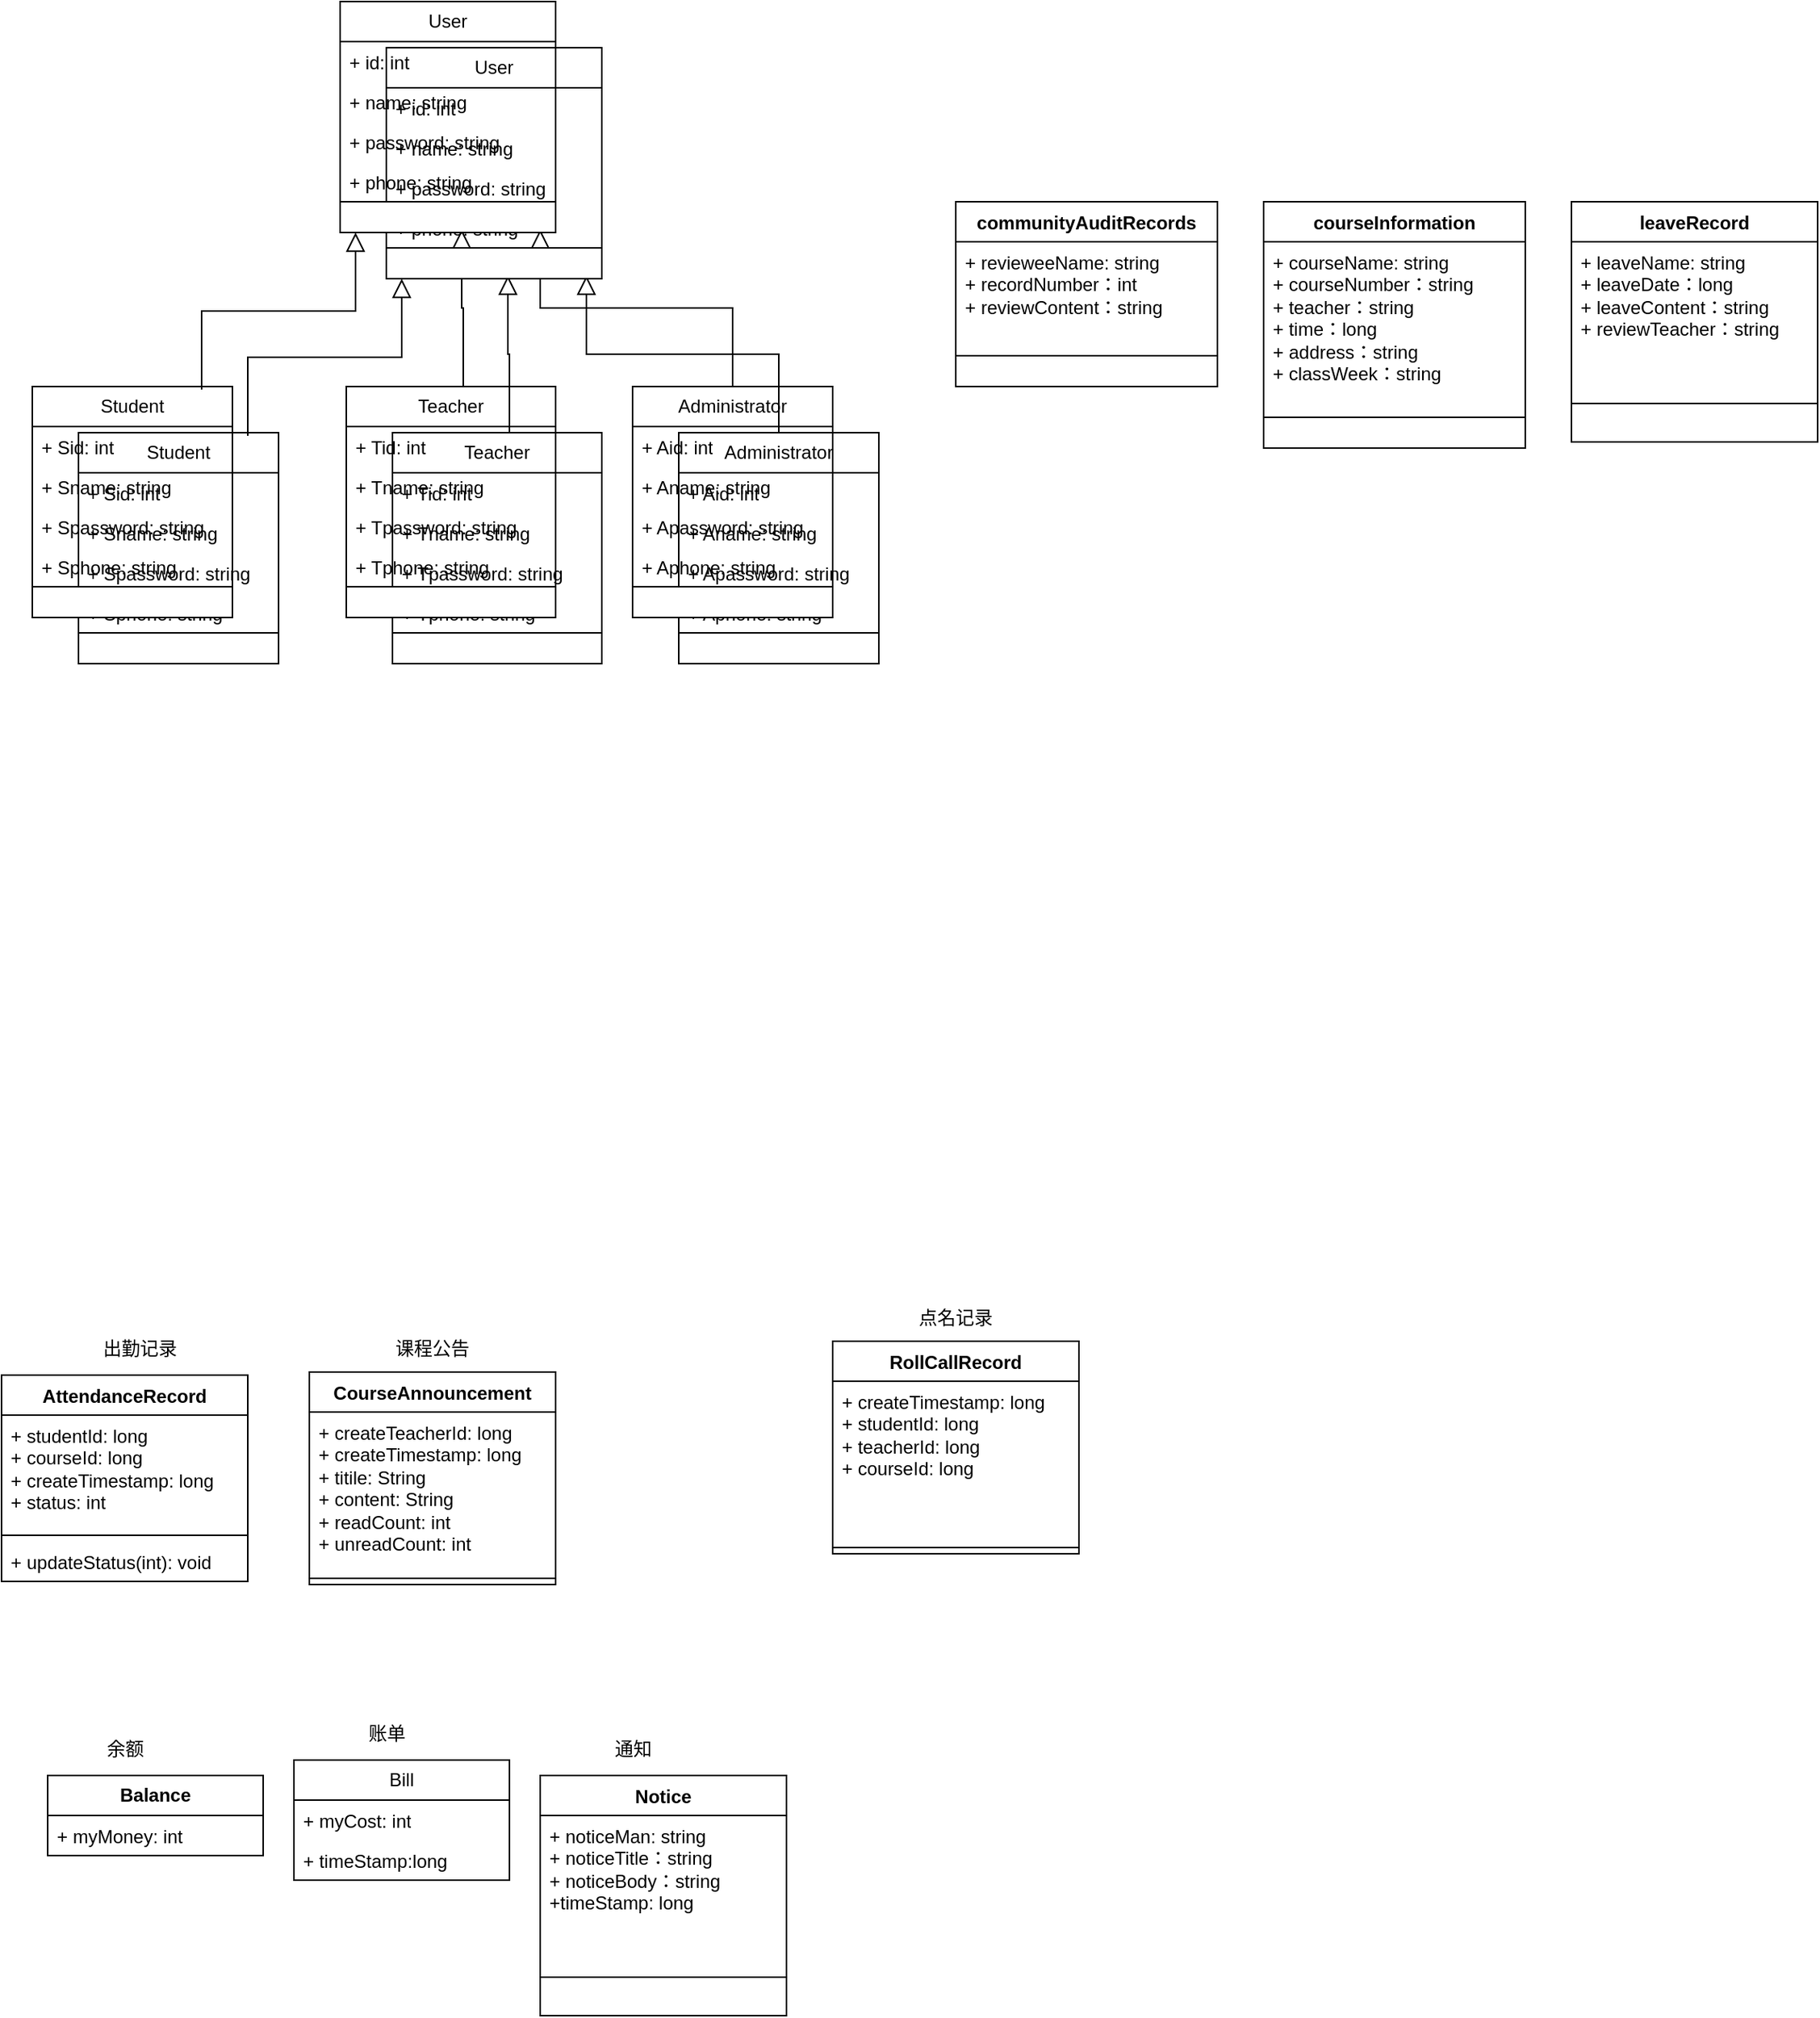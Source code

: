 <mxfile version="22.0.8" type="github">
  <diagram name="第 1 页" id="zIe4UrTv8okEE7L5FqvO">
    <mxGraphModel dx="1955" dy="1287" grid="1" gridSize="10" guides="1" tooltips="1" connect="1" arrows="1" fold="1" page="1" pageScale="1" pageWidth="160000" pageHeight="160000" math="0" shadow="0">
      <root>
        <mxCell id="0" />
        <mxCell id="1" parent="0" />
        <mxCell id="KUMDIYQyfbs7Eg68jW0B-5" value="communityAuditRecords" style="swimlane;fontStyle=1;align=center;verticalAlign=top;childLayout=stackLayout;horizontal=1;startSize=26;horizontalStack=0;resizeParent=1;resizeParentMax=0;resizeLast=0;collapsible=1;marginBottom=0;whiteSpace=wrap;html=1;" parent="1" vertex="1">
          <mxGeometry x="670" y="240" width="170" height="120" as="geometry" />
        </mxCell>
        <mxCell id="KUMDIYQyfbs7Eg68jW0B-6" value="+ revieweeName: string&lt;br&gt;+ recordNumber：int&lt;br&gt;+ reviewContent：string" style="text;strokeColor=none;fillColor=none;align=left;verticalAlign=top;spacingLeft=4;spacingRight=4;overflow=hidden;rotatable=0;points=[[0,0.5],[1,0.5]];portConstraint=eastwest;whiteSpace=wrap;html=1;" parent="KUMDIYQyfbs7Eg68jW0B-5" vertex="1">
          <mxGeometry y="26" width="170" height="54" as="geometry" />
        </mxCell>
        <mxCell id="KUMDIYQyfbs7Eg68jW0B-7" value="" style="line;strokeWidth=1;fillColor=none;align=left;verticalAlign=middle;spacingTop=-1;spacingLeft=3;spacingRight=3;rotatable=0;labelPosition=right;points=[];portConstraint=eastwest;strokeColor=inherit;" parent="KUMDIYQyfbs7Eg68jW0B-5" vertex="1">
          <mxGeometry y="80" width="170" height="40" as="geometry" />
        </mxCell>
        <mxCell id="aYIBOgwcTS0JizsvdwNX-2" value="AttendanceRecord" style="swimlane;fontStyle=1;align=center;verticalAlign=top;childLayout=stackLayout;horizontal=1;startSize=26;horizontalStack=0;resizeParent=1;resizeParentMax=0;resizeLast=0;collapsible=1;marginBottom=0;whiteSpace=wrap;html=1;" vertex="1" parent="1">
          <mxGeometry x="50" y="1002" width="160" height="134" as="geometry">
            <mxRectangle x="380" y="400" width="150" height="30" as="alternateBounds" />
          </mxGeometry>
        </mxCell>
        <mxCell id="aYIBOgwcTS0JizsvdwNX-3" value="&lt;div&gt;+ studentId: long&lt;/div&gt;&lt;div&gt;+ courseId: long&lt;/div&gt;&lt;div&gt;+ createTimestamp: long&lt;br&gt;&lt;/div&gt;&lt;div&gt;+ status: int&lt;br&gt;&lt;/div&gt;" style="text;strokeColor=none;fillColor=none;align=left;verticalAlign=top;spacingLeft=4;spacingRight=4;overflow=hidden;rotatable=0;points=[[0,0.5],[1,0.5]];portConstraint=eastwest;whiteSpace=wrap;html=1;" vertex="1" parent="aYIBOgwcTS0JizsvdwNX-2">
          <mxGeometry y="26" width="160" height="74" as="geometry" />
        </mxCell>
        <mxCell id="aYIBOgwcTS0JizsvdwNX-4" value="" style="line;strokeWidth=1;fillColor=none;align=left;verticalAlign=middle;spacingTop=-1;spacingLeft=3;spacingRight=3;rotatable=0;labelPosition=right;points=[];portConstraint=eastwest;strokeColor=inherit;" vertex="1" parent="aYIBOgwcTS0JizsvdwNX-2">
          <mxGeometry y="100" width="160" height="8" as="geometry" />
        </mxCell>
        <mxCell id="aYIBOgwcTS0JizsvdwNX-5" value="+ updateStatus(int): void" style="text;strokeColor=none;fillColor=none;align=left;verticalAlign=top;spacingLeft=4;spacingRight=4;overflow=hidden;rotatable=0;points=[[0,0.5],[1,0.5]];portConstraint=eastwest;whiteSpace=wrap;html=1;" vertex="1" parent="aYIBOgwcTS0JizsvdwNX-2">
          <mxGeometry y="108" width="160" height="26" as="geometry" />
        </mxCell>
        <mxCell id="KUMDIYQyfbs7Eg68jW0B-9" value="courseInformation" style="swimlane;fontStyle=1;align=center;verticalAlign=top;childLayout=stackLayout;horizontal=1;startSize=26;horizontalStack=0;resizeParent=1;resizeParentMax=0;resizeLast=0;collapsible=1;marginBottom=0;whiteSpace=wrap;html=1;" parent="1" vertex="1">
          <mxGeometry x="870" y="240" width="170" height="160" as="geometry" />
        </mxCell>
        <mxCell id="KUMDIYQyfbs7Eg68jW0B-10" value="+ courseName: string&lt;br&gt;+ courseNumber：string&lt;br&gt;+ teacher：string&lt;br&gt;+ time：long&lt;br&gt;+ address：string&lt;br&gt;+ classWeek：string" style="text;strokeColor=none;fillColor=none;align=left;verticalAlign=top;spacingLeft=4;spacingRight=4;overflow=hidden;rotatable=0;points=[[0,0.5],[1,0.5]];portConstraint=eastwest;whiteSpace=wrap;html=1;" parent="KUMDIYQyfbs7Eg68jW0B-9" vertex="1">
          <mxGeometry y="26" width="170" height="94" as="geometry" />
        </mxCell>
        <mxCell id="KUMDIYQyfbs7Eg68jW0B-11" value="" style="line;strokeWidth=1;fillColor=none;align=left;verticalAlign=middle;spacingTop=-1;spacingLeft=3;spacingRight=3;rotatable=0;labelPosition=right;points=[];portConstraint=eastwest;strokeColor=inherit;" parent="KUMDIYQyfbs7Eg68jW0B-9" vertex="1">
          <mxGeometry y="120" width="170" height="40" as="geometry" />
        </mxCell>
        <mxCell id="aYIBOgwcTS0JizsvdwNX-6" value="CourseAnnouncement" style="swimlane;fontStyle=1;align=center;verticalAlign=top;childLayout=stackLayout;horizontal=1;startSize=26;horizontalStack=0;resizeParent=1;resizeParentMax=0;resizeLast=0;collapsible=1;marginBottom=0;whiteSpace=wrap;html=1;" vertex="1" parent="1">
          <mxGeometry x="250" y="1000" width="160" height="138" as="geometry" />
        </mxCell>
        <mxCell id="aYIBOgwcTS0JizsvdwNX-7" value="&lt;div&gt;+ createTeacherId: long&lt;/div&gt;&lt;div&gt;+ createTimestamp: long&lt;br&gt;&lt;/div&gt;&lt;div&gt;+ titile: String&lt;/div&gt;&lt;div&gt;+ content: String&lt;/div&gt;&lt;div&gt;+ readCount: int&lt;/div&gt;&lt;div&gt;+ unreadCount: int&lt;br&gt;&lt;/div&gt;" style="text;strokeColor=none;fillColor=none;align=left;verticalAlign=top;spacingLeft=4;spacingRight=4;overflow=hidden;rotatable=0;points=[[0,0.5],[1,0.5]];portConstraint=eastwest;whiteSpace=wrap;html=1;" vertex="1" parent="aYIBOgwcTS0JizsvdwNX-6">
          <mxGeometry y="26" width="160" height="104" as="geometry" />
        </mxCell>
        <mxCell id="aYIBOgwcTS0JizsvdwNX-8" value="" style="line;strokeWidth=1;fillColor=none;align=left;verticalAlign=middle;spacingTop=-1;spacingLeft=3;spacingRight=3;rotatable=0;labelPosition=right;points=[];portConstraint=eastwest;strokeColor=inherit;" vertex="1" parent="aYIBOgwcTS0JizsvdwNX-6">
          <mxGeometry y="130" width="160" height="8" as="geometry" />
        </mxCell>
        <mxCell id="KUMDIYQyfbs7Eg68jW0B-13" value="leaveRecord" style="swimlane;fontStyle=1;align=center;verticalAlign=top;childLayout=stackLayout;horizontal=1;startSize=26;horizontalStack=0;resizeParent=1;resizeParentMax=0;resizeLast=0;collapsible=1;marginBottom=0;whiteSpace=wrap;html=1;" parent="1" vertex="1">
          <mxGeometry x="1070" y="240" width="160" height="156" as="geometry" />
        </mxCell>
        <mxCell id="KUMDIYQyfbs7Eg68jW0B-14" value="+ leaveName: string&lt;br&gt;+ leaveDate：long&lt;br&gt;+ leaveContent：string&lt;br&gt;+ reviewTeacher：string" style="text;strokeColor=none;fillColor=none;align=left;verticalAlign=top;spacingLeft=4;spacingRight=4;overflow=hidden;rotatable=0;points=[[0,0.5],[1,0.5]];portConstraint=eastwest;whiteSpace=wrap;html=1;" parent="KUMDIYQyfbs7Eg68jW0B-13" vertex="1">
          <mxGeometry y="26" width="160" height="80" as="geometry" />
        </mxCell>
        <mxCell id="KUMDIYQyfbs7Eg68jW0B-15" value="" style="line;strokeWidth=1;fillColor=none;align=left;verticalAlign=middle;spacingTop=-1;spacingLeft=3;spacingRight=3;rotatable=0;labelPosition=right;points=[];portConstraint=eastwest;strokeColor=inherit;" parent="KUMDIYQyfbs7Eg68jW0B-13" vertex="1">
          <mxGeometry y="106" width="160" height="50" as="geometry" />
        </mxCell>
        <mxCell id="TnlQ_fzhqbLtlJ6JSV3w-5" value="&lt;b&gt;Balance&lt;/b&gt;" style="swimlane;fontStyle=0;childLayout=stackLayout;horizontal=1;startSize=26;fillColor=none;horizontalStack=0;resizeParent=1;resizeParentMax=0;resizeLast=0;collapsible=1;marginBottom=0;whiteSpace=wrap;html=1;" vertex="1" parent="1">
          <mxGeometry x="80" y="1262" width="140" height="52" as="geometry" />
        </mxCell>
        <mxCell id="TnlQ_fzhqbLtlJ6JSV3w-6" value="+ myMoney: int" style="text;strokeColor=none;fillColor=none;align=left;verticalAlign=top;spacingLeft=4;spacingRight=4;overflow=hidden;rotatable=0;points=[[0,0.5],[1,0.5]];portConstraint=eastwest;whiteSpace=wrap;html=1;" vertex="1" parent="TnlQ_fzhqbLtlJ6JSV3w-5">
          <mxGeometry y="26" width="140" height="26" as="geometry" />
        </mxCell>
        <mxCell id="aYIBOgwcTS0JizsvdwNX-10" value="RollCallRecord" style="swimlane;fontStyle=1;align=center;verticalAlign=top;childLayout=stackLayout;horizontal=1;startSize=26;horizontalStack=0;resizeParent=1;resizeParentMax=0;resizeLast=0;collapsible=1;marginBottom=0;whiteSpace=wrap;html=1;" vertex="1" parent="1">
          <mxGeometry x="590" y="980" width="160" height="138" as="geometry" />
        </mxCell>
        <mxCell id="aYIBOgwcTS0JizsvdwNX-11" value="&lt;div&gt;+ createTimestamp: long&lt;/div&gt;&lt;div&gt;+ studentId: long&lt;/div&gt;&lt;div&gt;+ teacherId: long&lt;/div&gt;&lt;div&gt;+ courseId: long&lt;/div&gt;" style="text;strokeColor=none;fillColor=none;align=left;verticalAlign=top;spacingLeft=4;spacingRight=4;overflow=hidden;rotatable=0;points=[[0,0.5],[1,0.5]];portConstraint=eastwest;whiteSpace=wrap;html=1;" vertex="1" parent="aYIBOgwcTS0JizsvdwNX-10">
          <mxGeometry y="26" width="160" height="104" as="geometry" />
        </mxCell>
        <mxCell id="aYIBOgwcTS0JizsvdwNX-12" value="" style="line;strokeWidth=1;fillColor=none;align=left;verticalAlign=middle;spacingTop=-1;spacingLeft=3;spacingRight=3;rotatable=0;labelPosition=right;points=[];portConstraint=eastwest;strokeColor=inherit;" vertex="1" parent="aYIBOgwcTS0JizsvdwNX-10">
          <mxGeometry y="130" width="160" height="8" as="geometry" />
        </mxCell>
        <mxCell id="TnlQ_fzhqbLtlJ6JSV3w-9" value="Bill" style="swimlane;fontStyle=0;childLayout=stackLayout;horizontal=1;startSize=26;fillColor=none;horizontalStack=0;resizeParent=1;resizeParentMax=0;resizeLast=0;collapsible=1;marginBottom=0;whiteSpace=wrap;html=1;" vertex="1" parent="1">
          <mxGeometry x="240" y="1252" width="140" height="78" as="geometry" />
        </mxCell>
        <mxCell id="TnlQ_fzhqbLtlJ6JSV3w-10" value="+ myCost: int" style="text;strokeColor=none;fillColor=none;align=left;verticalAlign=top;spacingLeft=4;spacingRight=4;overflow=hidden;rotatable=0;points=[[0,0.5],[1,0.5]];portConstraint=eastwest;whiteSpace=wrap;html=1;" vertex="1" parent="TnlQ_fzhqbLtlJ6JSV3w-9">
          <mxGeometry y="26" width="140" height="26" as="geometry" />
        </mxCell>
        <mxCell id="TnlQ_fzhqbLtlJ6JSV3w-11" value="+ timeStamp:long" style="text;strokeColor=none;fillColor=none;align=left;verticalAlign=top;spacingLeft=4;spacingRight=4;overflow=hidden;rotatable=0;points=[[0,0.5],[1,0.5]];portConstraint=eastwest;whiteSpace=wrap;html=1;" vertex="1" parent="TnlQ_fzhqbLtlJ6JSV3w-9">
          <mxGeometry y="52" width="140" height="26" as="geometry" />
        </mxCell>
        <mxCell id="aYIBOgwcTS0JizsvdwNX-14" value="出勤记录" style="text;html=1;strokeColor=none;fillColor=none;align=center;verticalAlign=middle;whiteSpace=wrap;rounded=0;" vertex="1" parent="1">
          <mxGeometry x="110" y="970" width="60" height="30" as="geometry" />
        </mxCell>
        <mxCell id="TnlQ_fzhqbLtlJ6JSV3w-24" value="Notice" style="swimlane;fontStyle=1;align=center;verticalAlign=top;childLayout=stackLayout;horizontal=1;startSize=26;horizontalStack=0;resizeParent=1;resizeParentMax=0;resizeLast=0;collapsible=1;marginBottom=0;whiteSpace=wrap;html=1;" vertex="1" parent="1">
          <mxGeometry x="400" y="1262" width="160" height="156" as="geometry" />
        </mxCell>
        <mxCell id="TnlQ_fzhqbLtlJ6JSV3w-25" value="+ noticeMan: string&lt;br&gt;+ noticeTitle：string&lt;br&gt;+ noticeBody：string&lt;br&gt;+timeStamp: long" style="text;strokeColor=none;fillColor=none;align=left;verticalAlign=top;spacingLeft=4;spacingRight=4;overflow=hidden;rotatable=0;points=[[0,0.5],[1,0.5]];portConstraint=eastwest;whiteSpace=wrap;html=1;" vertex="1" parent="TnlQ_fzhqbLtlJ6JSV3w-24">
          <mxGeometry y="26" width="160" height="80" as="geometry" />
        </mxCell>
        <mxCell id="TnlQ_fzhqbLtlJ6JSV3w-26" value="" style="line;strokeWidth=1;fillColor=none;align=left;verticalAlign=middle;spacingTop=-1;spacingLeft=3;spacingRight=3;rotatable=0;labelPosition=right;points=[];portConstraint=eastwest;strokeColor=inherit;" vertex="1" parent="TnlQ_fzhqbLtlJ6JSV3w-24">
          <mxGeometry y="106" width="160" height="50" as="geometry" />
        </mxCell>
        <mxCell id="aYIBOgwcTS0JizsvdwNX-15" value="课程公告" style="text;html=1;strokeColor=none;fillColor=none;align=center;verticalAlign=middle;whiteSpace=wrap;rounded=0;" vertex="1" parent="1">
          <mxGeometry x="300" y="970" width="60" height="30" as="geometry" />
        </mxCell>
        <mxCell id="aYIBOgwcTS0JizsvdwNX-16" value="点名记录" style="text;html=1;strokeColor=none;fillColor=none;align=center;verticalAlign=middle;whiteSpace=wrap;rounded=0;" vertex="1" parent="1">
          <mxGeometry x="640" y="950" width="60" height="30" as="geometry" />
        </mxCell>
        <mxCell id="TnlQ_fzhqbLtlJ6JSV3w-27" value="余额" style="text;html=1;align=center;verticalAlign=middle;resizable=0;points=[];autosize=1;strokeColor=none;fillColor=none;" vertex="1" parent="1">
          <mxGeometry x="105" y="1230" width="50" height="30" as="geometry" />
        </mxCell>
        <mxCell id="TnlQ_fzhqbLtlJ6JSV3w-28" value="账单" style="text;html=1;align=center;verticalAlign=middle;resizable=0;points=[];autosize=1;strokeColor=none;fillColor=none;" vertex="1" parent="1">
          <mxGeometry x="275" y="1220" width="50" height="30" as="geometry" />
        </mxCell>
        <mxCell id="TnlQ_fzhqbLtlJ6JSV3w-29" value="通知" style="text;html=1;align=center;verticalAlign=middle;resizable=0;points=[];autosize=1;strokeColor=none;fillColor=none;" vertex="1" parent="1">
          <mxGeometry x="435" y="1230" width="50" height="30" as="geometry" />
        </mxCell>
        <mxCell id="TnlQ_fzhqbLtlJ6JSV3w-118" value="" style="endArrow=block;endSize=10;endFill=0;shadow=0;strokeWidth=1;rounded=0;edgeStyle=elbowEdgeStyle;elbow=vertical;" edge="1" parent="1">
          <mxGeometry width="160" relative="1" as="geometry">
            <mxPoint x="210" y="392" as="sourcePoint" />
            <mxPoint x="310" y="290" as="targetPoint" />
          </mxGeometry>
        </mxCell>
        <mxCell id="V1L4mzFqISoj9rcl3Flj-1" value="" style="endArrow=block;endSize=10;endFill=0;shadow=0;strokeWidth=1;rounded=0;edgeStyle=elbowEdgeStyle;elbow=vertical;" edge="1" parent="1">
          <mxGeometry width="160" relative="1" as="geometry">
            <mxPoint x="180" y="362" as="sourcePoint" />
            <mxPoint x="280" y="260" as="targetPoint" />
          </mxGeometry>
        </mxCell>
        <mxCell id="TnlQ_fzhqbLtlJ6JSV3w-119" value="" style="endArrow=block;endSize=10;endFill=0;shadow=0;strokeWidth=1;rounded=0;edgeStyle=elbowEdgeStyle;elbow=vertical;" edge="1" parent="1" source="TnlQ_fzhqbLtlJ6JSV3w-131">
          <mxGeometry width="160" relative="1" as="geometry">
            <mxPoint x="540" y="390" as="sourcePoint" />
            <mxPoint x="430" y="288" as="targetPoint" />
          </mxGeometry>
        </mxCell>
        <mxCell id="V1L4mzFqISoj9rcl3Flj-2" value="" style="endArrow=block;endSize=10;endFill=0;shadow=0;strokeWidth=1;rounded=0;edgeStyle=elbowEdgeStyle;elbow=vertical;" edge="1" parent="1" source="V1L4mzFqISoj9rcl3Flj-14">
          <mxGeometry width="160" relative="1" as="geometry">
            <mxPoint x="510" y="360" as="sourcePoint" />
            <mxPoint x="400" y="258" as="targetPoint" />
          </mxGeometry>
        </mxCell>
        <mxCell id="TnlQ_fzhqbLtlJ6JSV3w-120" value="User" style="swimlane;fontStyle=0;childLayout=stackLayout;horizontal=1;startSize=26;fillColor=none;horizontalStack=0;resizeParent=1;resizeParentMax=0;resizeLast=0;collapsible=1;marginBottom=0;whiteSpace=wrap;html=1;" vertex="1" parent="1">
          <mxGeometry x="300" y="140" width="140" height="130" as="geometry" />
        </mxCell>
        <mxCell id="TnlQ_fzhqbLtlJ6JSV3w-121" value="+ id: int" style="text;strokeColor=none;fillColor=none;align=left;verticalAlign=top;spacingLeft=4;spacingRight=4;overflow=hidden;rotatable=0;points=[[0,0.5],[1,0.5]];portConstraint=eastwest;whiteSpace=wrap;html=1;" vertex="1" parent="TnlQ_fzhqbLtlJ6JSV3w-120">
          <mxGeometry y="26" width="140" height="26" as="geometry" />
        </mxCell>
        <mxCell id="TnlQ_fzhqbLtlJ6JSV3w-122" value="+ name: string" style="text;strokeColor=none;fillColor=none;align=left;verticalAlign=top;spacingLeft=4;spacingRight=4;overflow=hidden;rotatable=0;points=[[0,0.5],[1,0.5]];portConstraint=eastwest;whiteSpace=wrap;html=1;" vertex="1" parent="TnlQ_fzhqbLtlJ6JSV3w-120">
          <mxGeometry y="52" width="140" height="26" as="geometry" />
        </mxCell>
        <mxCell id="TnlQ_fzhqbLtlJ6JSV3w-123" value="+ password: string" style="text;strokeColor=none;fillColor=none;align=left;verticalAlign=top;spacingLeft=4;spacingRight=4;overflow=hidden;rotatable=0;points=[[0,0.5],[1,0.5]];portConstraint=eastwest;whiteSpace=wrap;html=1;" vertex="1" parent="TnlQ_fzhqbLtlJ6JSV3w-120">
          <mxGeometry y="78" width="140" height="26" as="geometry" />
        </mxCell>
        <mxCell id="TnlQ_fzhqbLtlJ6JSV3w-124" value="+ phone: string" style="text;strokeColor=none;fillColor=none;align=left;verticalAlign=top;spacingLeft=4;spacingRight=4;overflow=hidden;rotatable=0;points=[[0,0.5],[1,0.5]];portConstraint=eastwest;whiteSpace=wrap;html=1;" vertex="1" parent="TnlQ_fzhqbLtlJ6JSV3w-120">
          <mxGeometry y="104" width="140" height="26" as="geometry" />
        </mxCell>
        <mxCell id="V1L4mzFqISoj9rcl3Flj-3" value="User" style="swimlane;fontStyle=0;childLayout=stackLayout;horizontal=1;startSize=26;fillColor=none;horizontalStack=0;resizeParent=1;resizeParentMax=0;resizeLast=0;collapsible=1;marginBottom=0;whiteSpace=wrap;html=1;" vertex="1" parent="1">
          <mxGeometry x="270" y="110" width="140" height="130" as="geometry" />
        </mxCell>
        <mxCell id="V1L4mzFqISoj9rcl3Flj-4" value="+ id: int" style="text;strokeColor=none;fillColor=none;align=left;verticalAlign=top;spacingLeft=4;spacingRight=4;overflow=hidden;rotatable=0;points=[[0,0.5],[1,0.5]];portConstraint=eastwest;whiteSpace=wrap;html=1;" vertex="1" parent="V1L4mzFqISoj9rcl3Flj-3">
          <mxGeometry y="26" width="140" height="26" as="geometry" />
        </mxCell>
        <mxCell id="V1L4mzFqISoj9rcl3Flj-5" value="+ name: string" style="text;strokeColor=none;fillColor=none;align=left;verticalAlign=top;spacingLeft=4;spacingRight=4;overflow=hidden;rotatable=0;points=[[0,0.5],[1,0.5]];portConstraint=eastwest;whiteSpace=wrap;html=1;" vertex="1" parent="V1L4mzFqISoj9rcl3Flj-3">
          <mxGeometry y="52" width="140" height="26" as="geometry" />
        </mxCell>
        <mxCell id="V1L4mzFqISoj9rcl3Flj-6" value="+ password: string" style="text;strokeColor=none;fillColor=none;align=left;verticalAlign=top;spacingLeft=4;spacingRight=4;overflow=hidden;rotatable=0;points=[[0,0.5],[1,0.5]];portConstraint=eastwest;whiteSpace=wrap;html=1;" vertex="1" parent="V1L4mzFqISoj9rcl3Flj-3">
          <mxGeometry y="78" width="140" height="26" as="geometry" />
        </mxCell>
        <mxCell id="V1L4mzFqISoj9rcl3Flj-7" value="+ phone: string" style="text;strokeColor=none;fillColor=none;align=left;verticalAlign=top;spacingLeft=4;spacingRight=4;overflow=hidden;rotatable=0;points=[[0,0.5],[1,0.5]];portConstraint=eastwest;whiteSpace=wrap;html=1;" vertex="1" parent="V1L4mzFqISoj9rcl3Flj-3">
          <mxGeometry y="104" width="140" height="26" as="geometry" />
        </mxCell>
        <mxCell id="TnlQ_fzhqbLtlJ6JSV3w-125" value="Student" style="swimlane;fontStyle=0;childLayout=stackLayout;horizontal=1;startSize=26;fillColor=none;horizontalStack=0;resizeParent=1;resizeParentMax=0;resizeLast=0;collapsible=1;marginBottom=0;whiteSpace=wrap;html=1;" vertex="1" parent="1">
          <mxGeometry x="100" y="390" width="130" height="130" as="geometry" />
        </mxCell>
        <mxCell id="TnlQ_fzhqbLtlJ6JSV3w-126" value="+ Sid: int" style="text;strokeColor=none;fillColor=none;align=left;verticalAlign=top;spacingLeft=4;spacingRight=4;overflow=hidden;rotatable=0;points=[[0,0.5],[1,0.5]];portConstraint=eastwest;whiteSpace=wrap;html=1;" vertex="1" parent="TnlQ_fzhqbLtlJ6JSV3w-125">
          <mxGeometry y="26" width="130" height="26" as="geometry" />
        </mxCell>
        <mxCell id="TnlQ_fzhqbLtlJ6JSV3w-127" value="+ Sname: string" style="text;strokeColor=none;fillColor=none;align=left;verticalAlign=top;spacingLeft=4;spacingRight=4;overflow=hidden;rotatable=0;points=[[0,0.5],[1,0.5]];portConstraint=eastwest;whiteSpace=wrap;html=1;" vertex="1" parent="TnlQ_fzhqbLtlJ6JSV3w-125">
          <mxGeometry y="52" width="130" height="26" as="geometry" />
        </mxCell>
        <mxCell id="TnlQ_fzhqbLtlJ6JSV3w-128" value="+ Spassword: string" style="text;strokeColor=none;fillColor=none;align=left;verticalAlign=top;spacingLeft=4;spacingRight=4;overflow=hidden;rotatable=0;points=[[0,0.5],[1,0.5]];portConstraint=eastwest;whiteSpace=wrap;html=1;" vertex="1" parent="TnlQ_fzhqbLtlJ6JSV3w-125">
          <mxGeometry y="78" width="130" height="26" as="geometry" />
        </mxCell>
        <mxCell id="TnlQ_fzhqbLtlJ6JSV3w-129" value="+ Sphone: string" style="text;strokeColor=none;fillColor=none;align=left;verticalAlign=top;spacingLeft=4;spacingRight=4;overflow=hidden;rotatable=0;points=[[0,0.5],[1,0.5]];portConstraint=eastwest;whiteSpace=wrap;html=1;" vertex="1" parent="TnlQ_fzhqbLtlJ6JSV3w-125">
          <mxGeometry y="104" width="130" height="26" as="geometry" />
        </mxCell>
        <mxCell id="V1L4mzFqISoj9rcl3Flj-8" value="Student" style="swimlane;fontStyle=0;childLayout=stackLayout;horizontal=1;startSize=26;fillColor=none;horizontalStack=0;resizeParent=1;resizeParentMax=0;resizeLast=0;collapsible=1;marginBottom=0;whiteSpace=wrap;html=1;" vertex="1" parent="1">
          <mxGeometry x="70" y="360" width="130" height="130" as="geometry" />
        </mxCell>
        <mxCell id="V1L4mzFqISoj9rcl3Flj-9" value="+ Sid: int" style="text;strokeColor=none;fillColor=none;align=left;verticalAlign=top;spacingLeft=4;spacingRight=4;overflow=hidden;rotatable=0;points=[[0,0.5],[1,0.5]];portConstraint=eastwest;whiteSpace=wrap;html=1;" vertex="1" parent="V1L4mzFqISoj9rcl3Flj-8">
          <mxGeometry y="26" width="130" height="26" as="geometry" />
        </mxCell>
        <mxCell id="V1L4mzFqISoj9rcl3Flj-10" value="+ Sname: string" style="text;strokeColor=none;fillColor=none;align=left;verticalAlign=top;spacingLeft=4;spacingRight=4;overflow=hidden;rotatable=0;points=[[0,0.5],[1,0.5]];portConstraint=eastwest;whiteSpace=wrap;html=1;" vertex="1" parent="V1L4mzFqISoj9rcl3Flj-8">
          <mxGeometry y="52" width="130" height="26" as="geometry" />
        </mxCell>
        <mxCell id="V1L4mzFqISoj9rcl3Flj-11" value="+ Spassword: string" style="text;strokeColor=none;fillColor=none;align=left;verticalAlign=top;spacingLeft=4;spacingRight=4;overflow=hidden;rotatable=0;points=[[0,0.5],[1,0.5]];portConstraint=eastwest;whiteSpace=wrap;html=1;" vertex="1" parent="V1L4mzFqISoj9rcl3Flj-8">
          <mxGeometry y="78" width="130" height="26" as="geometry" />
        </mxCell>
        <mxCell id="V1L4mzFqISoj9rcl3Flj-12" value="+ Sphone: string" style="text;strokeColor=none;fillColor=none;align=left;verticalAlign=top;spacingLeft=4;spacingRight=4;overflow=hidden;rotatable=0;points=[[0,0.5],[1,0.5]];portConstraint=eastwest;whiteSpace=wrap;html=1;" vertex="1" parent="V1L4mzFqISoj9rcl3Flj-8">
          <mxGeometry y="104" width="130" height="26" as="geometry" />
        </mxCell>
        <mxCell id="TnlQ_fzhqbLtlJ6JSV3w-130" value="" style="endArrow=block;endSize=10;endFill=0;shadow=0;strokeWidth=1;rounded=0;edgeStyle=elbowEdgeStyle;elbow=vertical;" edge="1" parent="1" target="TnlQ_fzhqbLtlJ6JSV3w-131">
          <mxGeometry width="160" relative="1" as="geometry">
            <mxPoint x="540" y="390" as="sourcePoint" />
            <mxPoint x="430" y="288" as="targetPoint" />
          </mxGeometry>
        </mxCell>
        <mxCell id="V1L4mzFqISoj9rcl3Flj-13" value="" style="endArrow=block;endSize=10;endFill=0;shadow=0;strokeWidth=1;rounded=0;edgeStyle=elbowEdgeStyle;elbow=vertical;" edge="1" parent="1" target="V1L4mzFqISoj9rcl3Flj-14">
          <mxGeometry width="160" relative="1" as="geometry">
            <mxPoint x="510" y="360" as="sourcePoint" />
            <mxPoint x="400" y="258" as="targetPoint" />
          </mxGeometry>
        </mxCell>
        <mxCell id="TnlQ_fzhqbLtlJ6JSV3w-131" value="Administrator" style="swimlane;fontStyle=0;childLayout=stackLayout;horizontal=1;startSize=26;fillColor=none;horizontalStack=0;resizeParent=1;resizeParentMax=0;resizeLast=0;collapsible=1;marginBottom=0;whiteSpace=wrap;html=1;" vertex="1" parent="1">
          <mxGeometry x="490" y="390" width="130" height="130" as="geometry" />
        </mxCell>
        <mxCell id="TnlQ_fzhqbLtlJ6JSV3w-132" value="+ Aid: int" style="text;strokeColor=none;fillColor=none;align=left;verticalAlign=top;spacingLeft=4;spacingRight=4;overflow=hidden;rotatable=0;points=[[0,0.5],[1,0.5]];portConstraint=eastwest;whiteSpace=wrap;html=1;" vertex="1" parent="TnlQ_fzhqbLtlJ6JSV3w-131">
          <mxGeometry y="26" width="130" height="26" as="geometry" />
        </mxCell>
        <mxCell id="TnlQ_fzhqbLtlJ6JSV3w-133" value="+ Aname: string" style="text;strokeColor=none;fillColor=none;align=left;verticalAlign=top;spacingLeft=4;spacingRight=4;overflow=hidden;rotatable=0;points=[[0,0.5],[1,0.5]];portConstraint=eastwest;whiteSpace=wrap;html=1;" vertex="1" parent="TnlQ_fzhqbLtlJ6JSV3w-131">
          <mxGeometry y="52" width="130" height="26" as="geometry" />
        </mxCell>
        <mxCell id="TnlQ_fzhqbLtlJ6JSV3w-134" value="+ Apassword: string" style="text;strokeColor=none;fillColor=none;align=left;verticalAlign=top;spacingLeft=4;spacingRight=4;overflow=hidden;rotatable=0;points=[[0,0.5],[1,0.5]];portConstraint=eastwest;whiteSpace=wrap;html=1;" vertex="1" parent="TnlQ_fzhqbLtlJ6JSV3w-131">
          <mxGeometry y="78" width="130" height="26" as="geometry" />
        </mxCell>
        <mxCell id="TnlQ_fzhqbLtlJ6JSV3w-135" value="+ Aphone: string" style="text;strokeColor=none;fillColor=none;align=left;verticalAlign=top;spacingLeft=4;spacingRight=4;overflow=hidden;rotatable=0;points=[[0,0.5],[1,0.5]];portConstraint=eastwest;whiteSpace=wrap;html=1;" vertex="1" parent="TnlQ_fzhqbLtlJ6JSV3w-131">
          <mxGeometry y="104" width="130" height="26" as="geometry" />
        </mxCell>
        <mxCell id="V1L4mzFqISoj9rcl3Flj-14" value="Administrator" style="swimlane;fontStyle=0;childLayout=stackLayout;horizontal=1;startSize=26;fillColor=none;horizontalStack=0;resizeParent=1;resizeParentMax=0;resizeLast=0;collapsible=1;marginBottom=0;whiteSpace=wrap;html=1;" vertex="1" parent="1">
          <mxGeometry x="460" y="360" width="130" height="130" as="geometry" />
        </mxCell>
        <mxCell id="V1L4mzFqISoj9rcl3Flj-15" value="+ Aid: int" style="text;strokeColor=none;fillColor=none;align=left;verticalAlign=top;spacingLeft=4;spacingRight=4;overflow=hidden;rotatable=0;points=[[0,0.5],[1,0.5]];portConstraint=eastwest;whiteSpace=wrap;html=1;" vertex="1" parent="V1L4mzFqISoj9rcl3Flj-14">
          <mxGeometry y="26" width="130" height="26" as="geometry" />
        </mxCell>
        <mxCell id="V1L4mzFqISoj9rcl3Flj-16" value="+ Aname: string" style="text;strokeColor=none;fillColor=none;align=left;verticalAlign=top;spacingLeft=4;spacingRight=4;overflow=hidden;rotatable=0;points=[[0,0.5],[1,0.5]];portConstraint=eastwest;whiteSpace=wrap;html=1;" vertex="1" parent="V1L4mzFqISoj9rcl3Flj-14">
          <mxGeometry y="52" width="130" height="26" as="geometry" />
        </mxCell>
        <mxCell id="V1L4mzFqISoj9rcl3Flj-17" value="+ Apassword: string" style="text;strokeColor=none;fillColor=none;align=left;verticalAlign=top;spacingLeft=4;spacingRight=4;overflow=hidden;rotatable=0;points=[[0,0.5],[1,0.5]];portConstraint=eastwest;whiteSpace=wrap;html=1;" vertex="1" parent="V1L4mzFqISoj9rcl3Flj-14">
          <mxGeometry y="78" width="130" height="26" as="geometry" />
        </mxCell>
        <mxCell id="V1L4mzFqISoj9rcl3Flj-18" value="+ Aphone: string" style="text;strokeColor=none;fillColor=none;align=left;verticalAlign=top;spacingLeft=4;spacingRight=4;overflow=hidden;rotatable=0;points=[[0,0.5],[1,0.5]];portConstraint=eastwest;whiteSpace=wrap;html=1;" vertex="1" parent="V1L4mzFqISoj9rcl3Flj-14">
          <mxGeometry y="104" width="130" height="26" as="geometry" />
        </mxCell>
        <mxCell id="TnlQ_fzhqbLtlJ6JSV3w-136" value="" style="endArrow=block;endSize=10;endFill=0;shadow=0;strokeWidth=1;rounded=0;edgeStyle=elbowEdgeStyle;elbow=vertical;" edge="1" parent="1">
          <mxGeometry width="160" relative="1" as="geometry">
            <mxPoint x="380" y="390" as="sourcePoint" />
            <mxPoint x="379" y="288" as="targetPoint" />
          </mxGeometry>
        </mxCell>
        <mxCell id="V1L4mzFqISoj9rcl3Flj-19" value="" style="endArrow=block;endSize=10;endFill=0;shadow=0;strokeWidth=1;rounded=0;edgeStyle=elbowEdgeStyle;elbow=vertical;" edge="1" parent="1">
          <mxGeometry width="160" relative="1" as="geometry">
            <mxPoint x="350" y="360" as="sourcePoint" />
            <mxPoint x="349" y="258" as="targetPoint" />
          </mxGeometry>
        </mxCell>
        <mxCell id="TnlQ_fzhqbLtlJ6JSV3w-137" value="Teacher" style="swimlane;fontStyle=0;childLayout=stackLayout;horizontal=1;startSize=26;fillColor=none;horizontalStack=0;resizeParent=1;resizeParentMax=0;resizeLast=0;collapsible=1;marginBottom=0;whiteSpace=wrap;html=1;" vertex="1" parent="1">
          <mxGeometry x="304" y="390" width="136" height="130" as="geometry" />
        </mxCell>
        <mxCell id="TnlQ_fzhqbLtlJ6JSV3w-138" value="+ Tid: int" style="text;strokeColor=none;fillColor=none;align=left;verticalAlign=top;spacingLeft=4;spacingRight=4;overflow=hidden;rotatable=0;points=[[0,0.5],[1,0.5]];portConstraint=eastwest;whiteSpace=wrap;html=1;" vertex="1" parent="TnlQ_fzhqbLtlJ6JSV3w-137">
          <mxGeometry y="26" width="136" height="26" as="geometry" />
        </mxCell>
        <mxCell id="TnlQ_fzhqbLtlJ6JSV3w-139" value="+ Tname: string" style="text;strokeColor=none;fillColor=none;align=left;verticalAlign=top;spacingLeft=4;spacingRight=4;overflow=hidden;rotatable=0;points=[[0,0.5],[1,0.5]];portConstraint=eastwest;whiteSpace=wrap;html=1;" vertex="1" parent="TnlQ_fzhqbLtlJ6JSV3w-137">
          <mxGeometry y="52" width="136" height="26" as="geometry" />
        </mxCell>
        <mxCell id="TnlQ_fzhqbLtlJ6JSV3w-140" value="+ Tpassword: string" style="text;strokeColor=none;fillColor=none;align=left;verticalAlign=top;spacingLeft=4;spacingRight=4;overflow=hidden;rotatable=0;points=[[0,0.5],[1,0.5]];portConstraint=eastwest;whiteSpace=wrap;html=1;" vertex="1" parent="TnlQ_fzhqbLtlJ6JSV3w-137">
          <mxGeometry y="78" width="136" height="26" as="geometry" />
        </mxCell>
        <mxCell id="TnlQ_fzhqbLtlJ6JSV3w-141" value="+ Tphone: string" style="text;strokeColor=none;fillColor=none;align=left;verticalAlign=top;spacingLeft=4;spacingRight=4;overflow=hidden;rotatable=0;points=[[0,0.5],[1,0.5]];portConstraint=eastwest;whiteSpace=wrap;html=1;" vertex="1" parent="TnlQ_fzhqbLtlJ6JSV3w-137">
          <mxGeometry y="104" width="136" height="26" as="geometry" />
        </mxCell>
        <mxCell id="V1L4mzFqISoj9rcl3Flj-20" value="Teacher" style="swimlane;fontStyle=0;childLayout=stackLayout;horizontal=1;startSize=26;fillColor=none;horizontalStack=0;resizeParent=1;resizeParentMax=0;resizeLast=0;collapsible=1;marginBottom=0;whiteSpace=wrap;html=1;" vertex="1" parent="1">
          <mxGeometry x="274" y="360" width="136" height="130" as="geometry" />
        </mxCell>
        <mxCell id="V1L4mzFqISoj9rcl3Flj-21" value="+ Tid: int" style="text;strokeColor=none;fillColor=none;align=left;verticalAlign=top;spacingLeft=4;spacingRight=4;overflow=hidden;rotatable=0;points=[[0,0.5],[1,0.5]];portConstraint=eastwest;whiteSpace=wrap;html=1;" vertex="1" parent="V1L4mzFqISoj9rcl3Flj-20">
          <mxGeometry y="26" width="136" height="26" as="geometry" />
        </mxCell>
        <mxCell id="V1L4mzFqISoj9rcl3Flj-22" value="+ Tname: string" style="text;strokeColor=none;fillColor=none;align=left;verticalAlign=top;spacingLeft=4;spacingRight=4;overflow=hidden;rotatable=0;points=[[0,0.5],[1,0.5]];portConstraint=eastwest;whiteSpace=wrap;html=1;" vertex="1" parent="V1L4mzFqISoj9rcl3Flj-20">
          <mxGeometry y="52" width="136" height="26" as="geometry" />
        </mxCell>
        <mxCell id="V1L4mzFqISoj9rcl3Flj-23" value="+ Tpassword: string" style="text;strokeColor=none;fillColor=none;align=left;verticalAlign=top;spacingLeft=4;spacingRight=4;overflow=hidden;rotatable=0;points=[[0,0.5],[1,0.5]];portConstraint=eastwest;whiteSpace=wrap;html=1;" vertex="1" parent="V1L4mzFqISoj9rcl3Flj-20">
          <mxGeometry y="78" width="136" height="26" as="geometry" />
        </mxCell>
        <mxCell id="V1L4mzFqISoj9rcl3Flj-24" value="+ Tphone: string" style="text;strokeColor=none;fillColor=none;align=left;verticalAlign=top;spacingLeft=4;spacingRight=4;overflow=hidden;rotatable=0;points=[[0,0.5],[1,0.5]];portConstraint=eastwest;whiteSpace=wrap;html=1;" vertex="1" parent="V1L4mzFqISoj9rcl3Flj-20">
          <mxGeometry y="104" width="136" height="26" as="geometry" />
        </mxCell>
        <mxCell id="TnlQ_fzhqbLtlJ6JSV3w-142" value="" style="rounded=0;whiteSpace=wrap;html=1;" vertex="1" parent="1">
          <mxGeometry x="100" y="520" width="130" height="20" as="geometry" />
        </mxCell>
        <mxCell id="V1L4mzFqISoj9rcl3Flj-25" value="" style="rounded=0;whiteSpace=wrap;html=1;" vertex="1" parent="1">
          <mxGeometry x="70" y="490" width="130" height="20" as="geometry" />
        </mxCell>
        <mxCell id="TnlQ_fzhqbLtlJ6JSV3w-143" value="" style="rounded=0;whiteSpace=wrap;html=1;" vertex="1" parent="1">
          <mxGeometry x="304" y="520" width="136" height="20" as="geometry" />
        </mxCell>
        <mxCell id="V1L4mzFqISoj9rcl3Flj-26" value="" style="rounded=0;whiteSpace=wrap;html=1;" vertex="1" parent="1">
          <mxGeometry x="274" y="490" width="136" height="20" as="geometry" />
        </mxCell>
        <mxCell id="TnlQ_fzhqbLtlJ6JSV3w-144" value="" style="rounded=0;whiteSpace=wrap;html=1;" vertex="1" parent="1">
          <mxGeometry x="490" y="520" width="130" height="20" as="geometry" />
        </mxCell>
        <mxCell id="V1L4mzFqISoj9rcl3Flj-27" value="" style="rounded=0;whiteSpace=wrap;html=1;" vertex="1" parent="1">
          <mxGeometry x="460" y="490" width="130" height="20" as="geometry" />
        </mxCell>
        <mxCell id="TnlQ_fzhqbLtlJ6JSV3w-145" value="" style="rounded=0;whiteSpace=wrap;html=1;" vertex="1" parent="1">
          <mxGeometry x="300" y="270" width="140" height="20" as="geometry" />
        </mxCell>
        <mxCell id="V1L4mzFqISoj9rcl3Flj-28" value="" style="rounded=0;whiteSpace=wrap;html=1;" vertex="1" parent="1">
          <mxGeometry x="270" y="240" width="140" height="20" as="geometry" />
        </mxCell>
      </root>
    </mxGraphModel>
  </diagram>
</mxfile>
